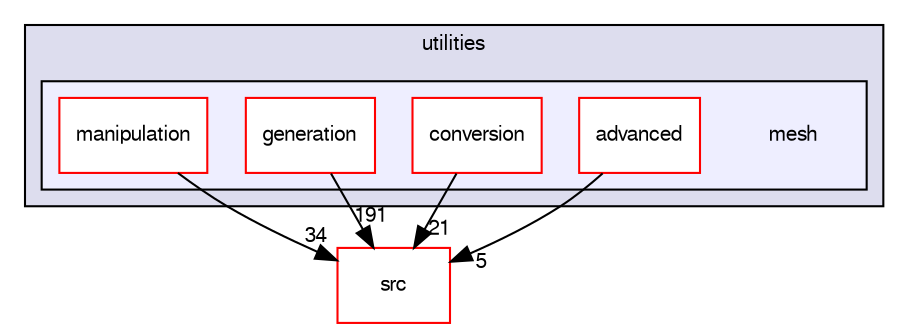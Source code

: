 digraph "applications/utilities/mesh" {
  bgcolor=transparent;
  compound=true
  node [ fontsize="10", fontname="FreeSans"];
  edge [ labelfontsize="10", labelfontname="FreeSans"];
  subgraph clusterdir_a740ba71acc8f57051af57c325cf1aa6 {
    graph [ bgcolor="#ddddee", pencolor="black", label="utilities" fontname="FreeSans", fontsize="10", URL="dir_a740ba71acc8f57051af57c325cf1aa6.html"]
  subgraph clusterdir_d0d736d3dc14112e53d1ae4faa8f931f {
    graph [ bgcolor="#eeeeff", pencolor="black", label="" URL="dir_d0d736d3dc14112e53d1ae4faa8f931f.html"];
    dir_d0d736d3dc14112e53d1ae4faa8f931f [shape=plaintext label="mesh"];
    dir_33cf184158805ce1a4614f861f9c9f7a [shape=box label="advanced" color="red" fillcolor="white" style="filled" URL="dir_33cf184158805ce1a4614f861f9c9f7a.html"];
    dir_5148cfe1bce83bc5fdc09a52963260a1 [shape=box label="conversion" color="red" fillcolor="white" style="filled" URL="dir_5148cfe1bce83bc5fdc09a52963260a1.html"];
    dir_5e38c77784c29cb5c03b448ec3140896 [shape=box label="generation" color="red" fillcolor="white" style="filled" URL="dir_5e38c77784c29cb5c03b448ec3140896.html"];
    dir_15449a1ef4a09517cc5e2efa6b11565e [shape=box label="manipulation" color="red" fillcolor="white" style="filled" URL="dir_15449a1ef4a09517cc5e2efa6b11565e.html"];
  }
  }
  dir_68267d1309a1af8e8297ef4c3efbcdba [shape=box label="src" color="red" URL="dir_68267d1309a1af8e8297ef4c3efbcdba.html"];
  dir_15449a1ef4a09517cc5e2efa6b11565e->dir_68267d1309a1af8e8297ef4c3efbcdba [headlabel="34", labeldistance=1.5 headhref="dir_000402_000568.html"];
  dir_33cf184158805ce1a4614f861f9c9f7a->dir_68267d1309a1af8e8297ef4c3efbcdba [headlabel="5", labeldistance=1.5 headhref="dir_000294_000568.html"];
  dir_5e38c77784c29cb5c03b448ec3140896->dir_68267d1309a1af8e8297ef4c3efbcdba [headlabel="191", labeldistance=1.5 headhref="dir_000329_000568.html"];
  dir_5148cfe1bce83bc5fdc09a52963260a1->dir_68267d1309a1af8e8297ef4c3efbcdba [headlabel="21", labeldistance=1.5 headhref="dir_000305_000568.html"];
}
